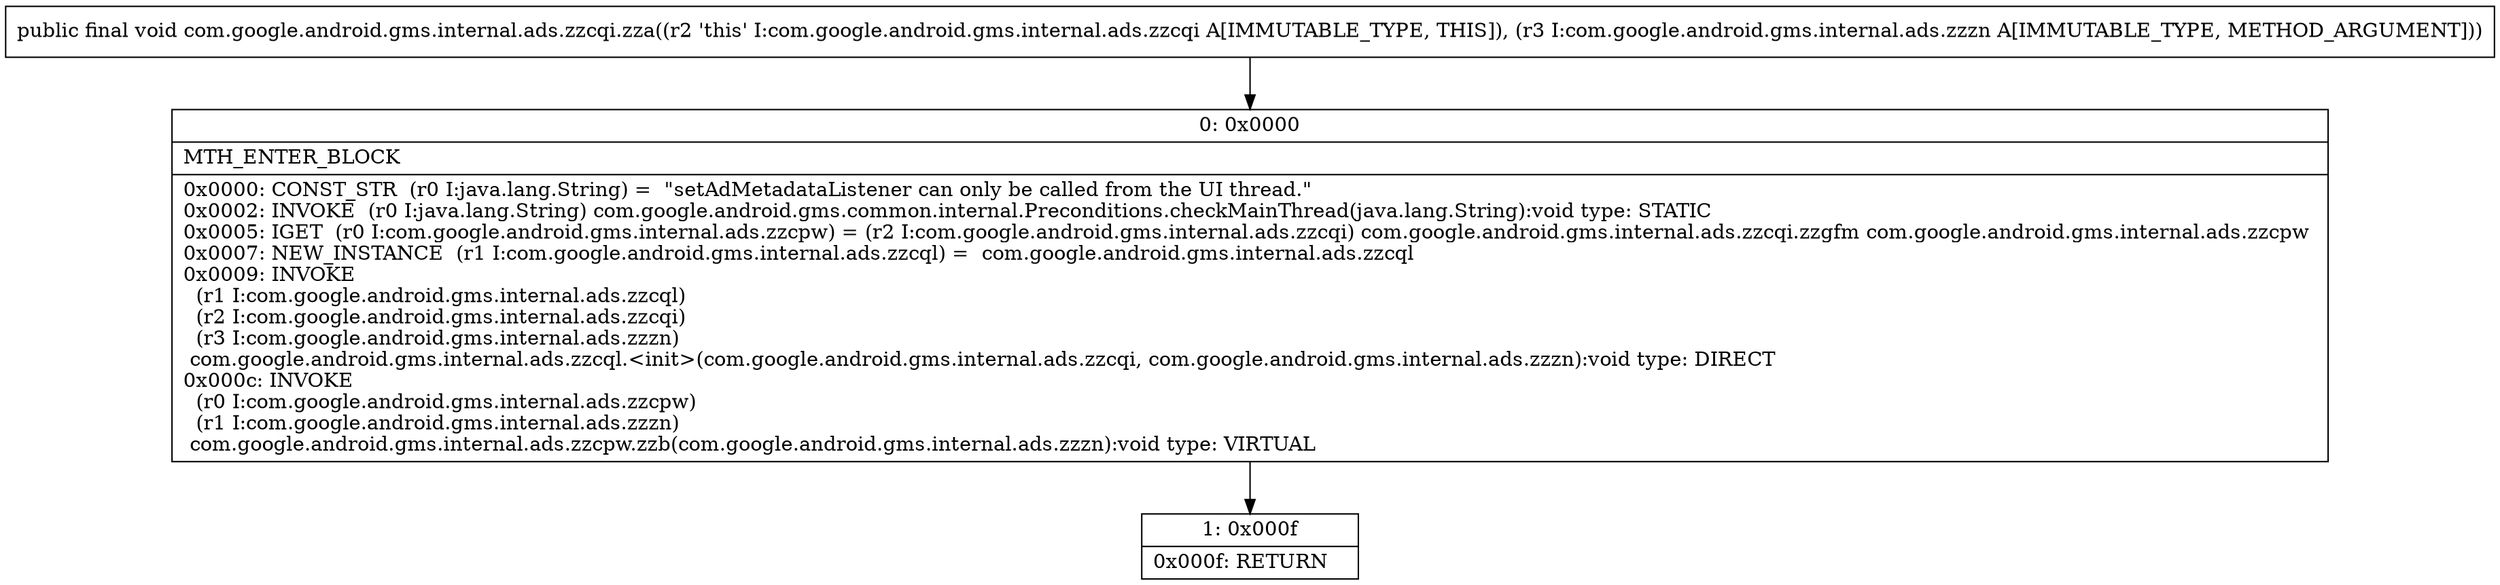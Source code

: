 digraph "CFG forcom.google.android.gms.internal.ads.zzcqi.zza(Lcom\/google\/android\/gms\/internal\/ads\/zzzn;)V" {
Node_0 [shape=record,label="{0\:\ 0x0000|MTH_ENTER_BLOCK\l|0x0000: CONST_STR  (r0 I:java.lang.String) =  \"setAdMetadataListener can only be called from the UI thread.\" \l0x0002: INVOKE  (r0 I:java.lang.String) com.google.android.gms.common.internal.Preconditions.checkMainThread(java.lang.String):void type: STATIC \l0x0005: IGET  (r0 I:com.google.android.gms.internal.ads.zzcpw) = (r2 I:com.google.android.gms.internal.ads.zzcqi) com.google.android.gms.internal.ads.zzcqi.zzgfm com.google.android.gms.internal.ads.zzcpw \l0x0007: NEW_INSTANCE  (r1 I:com.google.android.gms.internal.ads.zzcql) =  com.google.android.gms.internal.ads.zzcql \l0x0009: INVOKE  \l  (r1 I:com.google.android.gms.internal.ads.zzcql)\l  (r2 I:com.google.android.gms.internal.ads.zzcqi)\l  (r3 I:com.google.android.gms.internal.ads.zzzn)\l com.google.android.gms.internal.ads.zzcql.\<init\>(com.google.android.gms.internal.ads.zzcqi, com.google.android.gms.internal.ads.zzzn):void type: DIRECT \l0x000c: INVOKE  \l  (r0 I:com.google.android.gms.internal.ads.zzcpw)\l  (r1 I:com.google.android.gms.internal.ads.zzzn)\l com.google.android.gms.internal.ads.zzcpw.zzb(com.google.android.gms.internal.ads.zzzn):void type: VIRTUAL \l}"];
Node_1 [shape=record,label="{1\:\ 0x000f|0x000f: RETURN   \l}"];
MethodNode[shape=record,label="{public final void com.google.android.gms.internal.ads.zzcqi.zza((r2 'this' I:com.google.android.gms.internal.ads.zzcqi A[IMMUTABLE_TYPE, THIS]), (r3 I:com.google.android.gms.internal.ads.zzzn A[IMMUTABLE_TYPE, METHOD_ARGUMENT])) }"];
MethodNode -> Node_0;
Node_0 -> Node_1;
}

